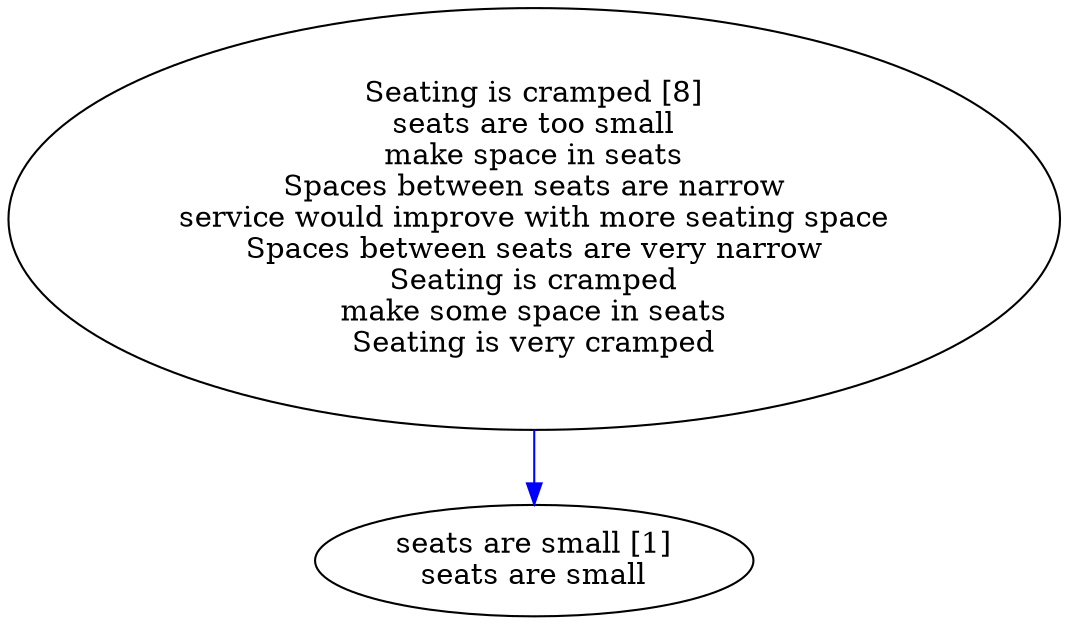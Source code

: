 digraph collapsedGraph {
"Seating is cramped [8]\nseats are too small\nmake space in seats\nSpaces between seats are narrow\nservice would improve with more seating space\nSpaces between seats are very narrow\nSeating is cramped\nmake some space in seats\nSeating is very cramped""seats are small [1]\nseats are small""Seating is cramped [8]\nseats are too small\nmake space in seats\nSpaces between seats are narrow\nservice would improve with more seating space\nSpaces between seats are very narrow\nSeating is cramped\nmake some space in seats\nSeating is very cramped" -> "seats are small [1]\nseats are small" [color=blue]
}